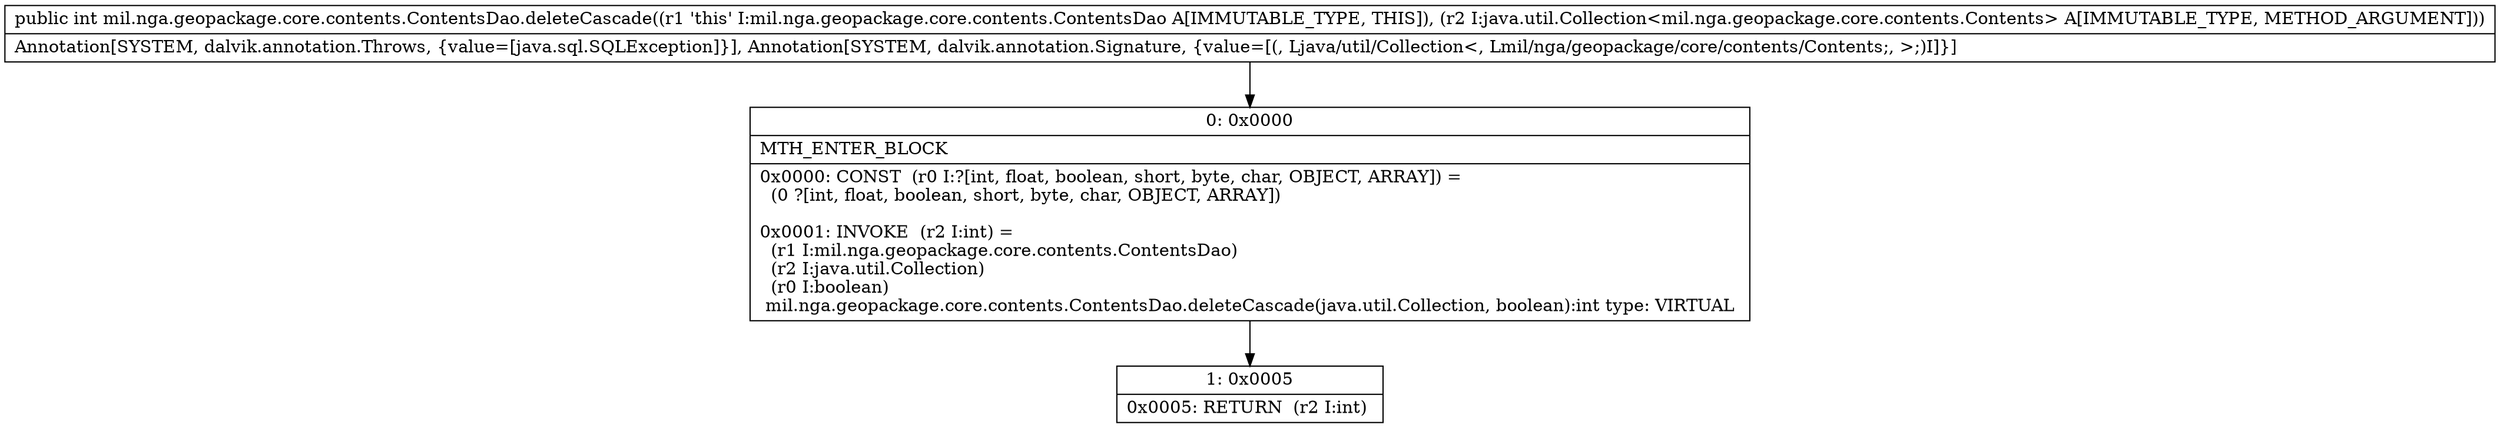 digraph "CFG formil.nga.geopackage.core.contents.ContentsDao.deleteCascade(Ljava\/util\/Collection;)I" {
Node_0 [shape=record,label="{0\:\ 0x0000|MTH_ENTER_BLOCK\l|0x0000: CONST  (r0 I:?[int, float, boolean, short, byte, char, OBJECT, ARRAY]) = \l  (0 ?[int, float, boolean, short, byte, char, OBJECT, ARRAY])\l \l0x0001: INVOKE  (r2 I:int) = \l  (r1 I:mil.nga.geopackage.core.contents.ContentsDao)\l  (r2 I:java.util.Collection)\l  (r0 I:boolean)\l mil.nga.geopackage.core.contents.ContentsDao.deleteCascade(java.util.Collection, boolean):int type: VIRTUAL \l}"];
Node_1 [shape=record,label="{1\:\ 0x0005|0x0005: RETURN  (r2 I:int) \l}"];
MethodNode[shape=record,label="{public int mil.nga.geopackage.core.contents.ContentsDao.deleteCascade((r1 'this' I:mil.nga.geopackage.core.contents.ContentsDao A[IMMUTABLE_TYPE, THIS]), (r2 I:java.util.Collection\<mil.nga.geopackage.core.contents.Contents\> A[IMMUTABLE_TYPE, METHOD_ARGUMENT]))  | Annotation[SYSTEM, dalvik.annotation.Throws, \{value=[java.sql.SQLException]\}], Annotation[SYSTEM, dalvik.annotation.Signature, \{value=[(, Ljava\/util\/Collection\<, Lmil\/nga\/geopackage\/core\/contents\/Contents;, \>;)I]\}]\l}"];
MethodNode -> Node_0;
Node_0 -> Node_1;
}

